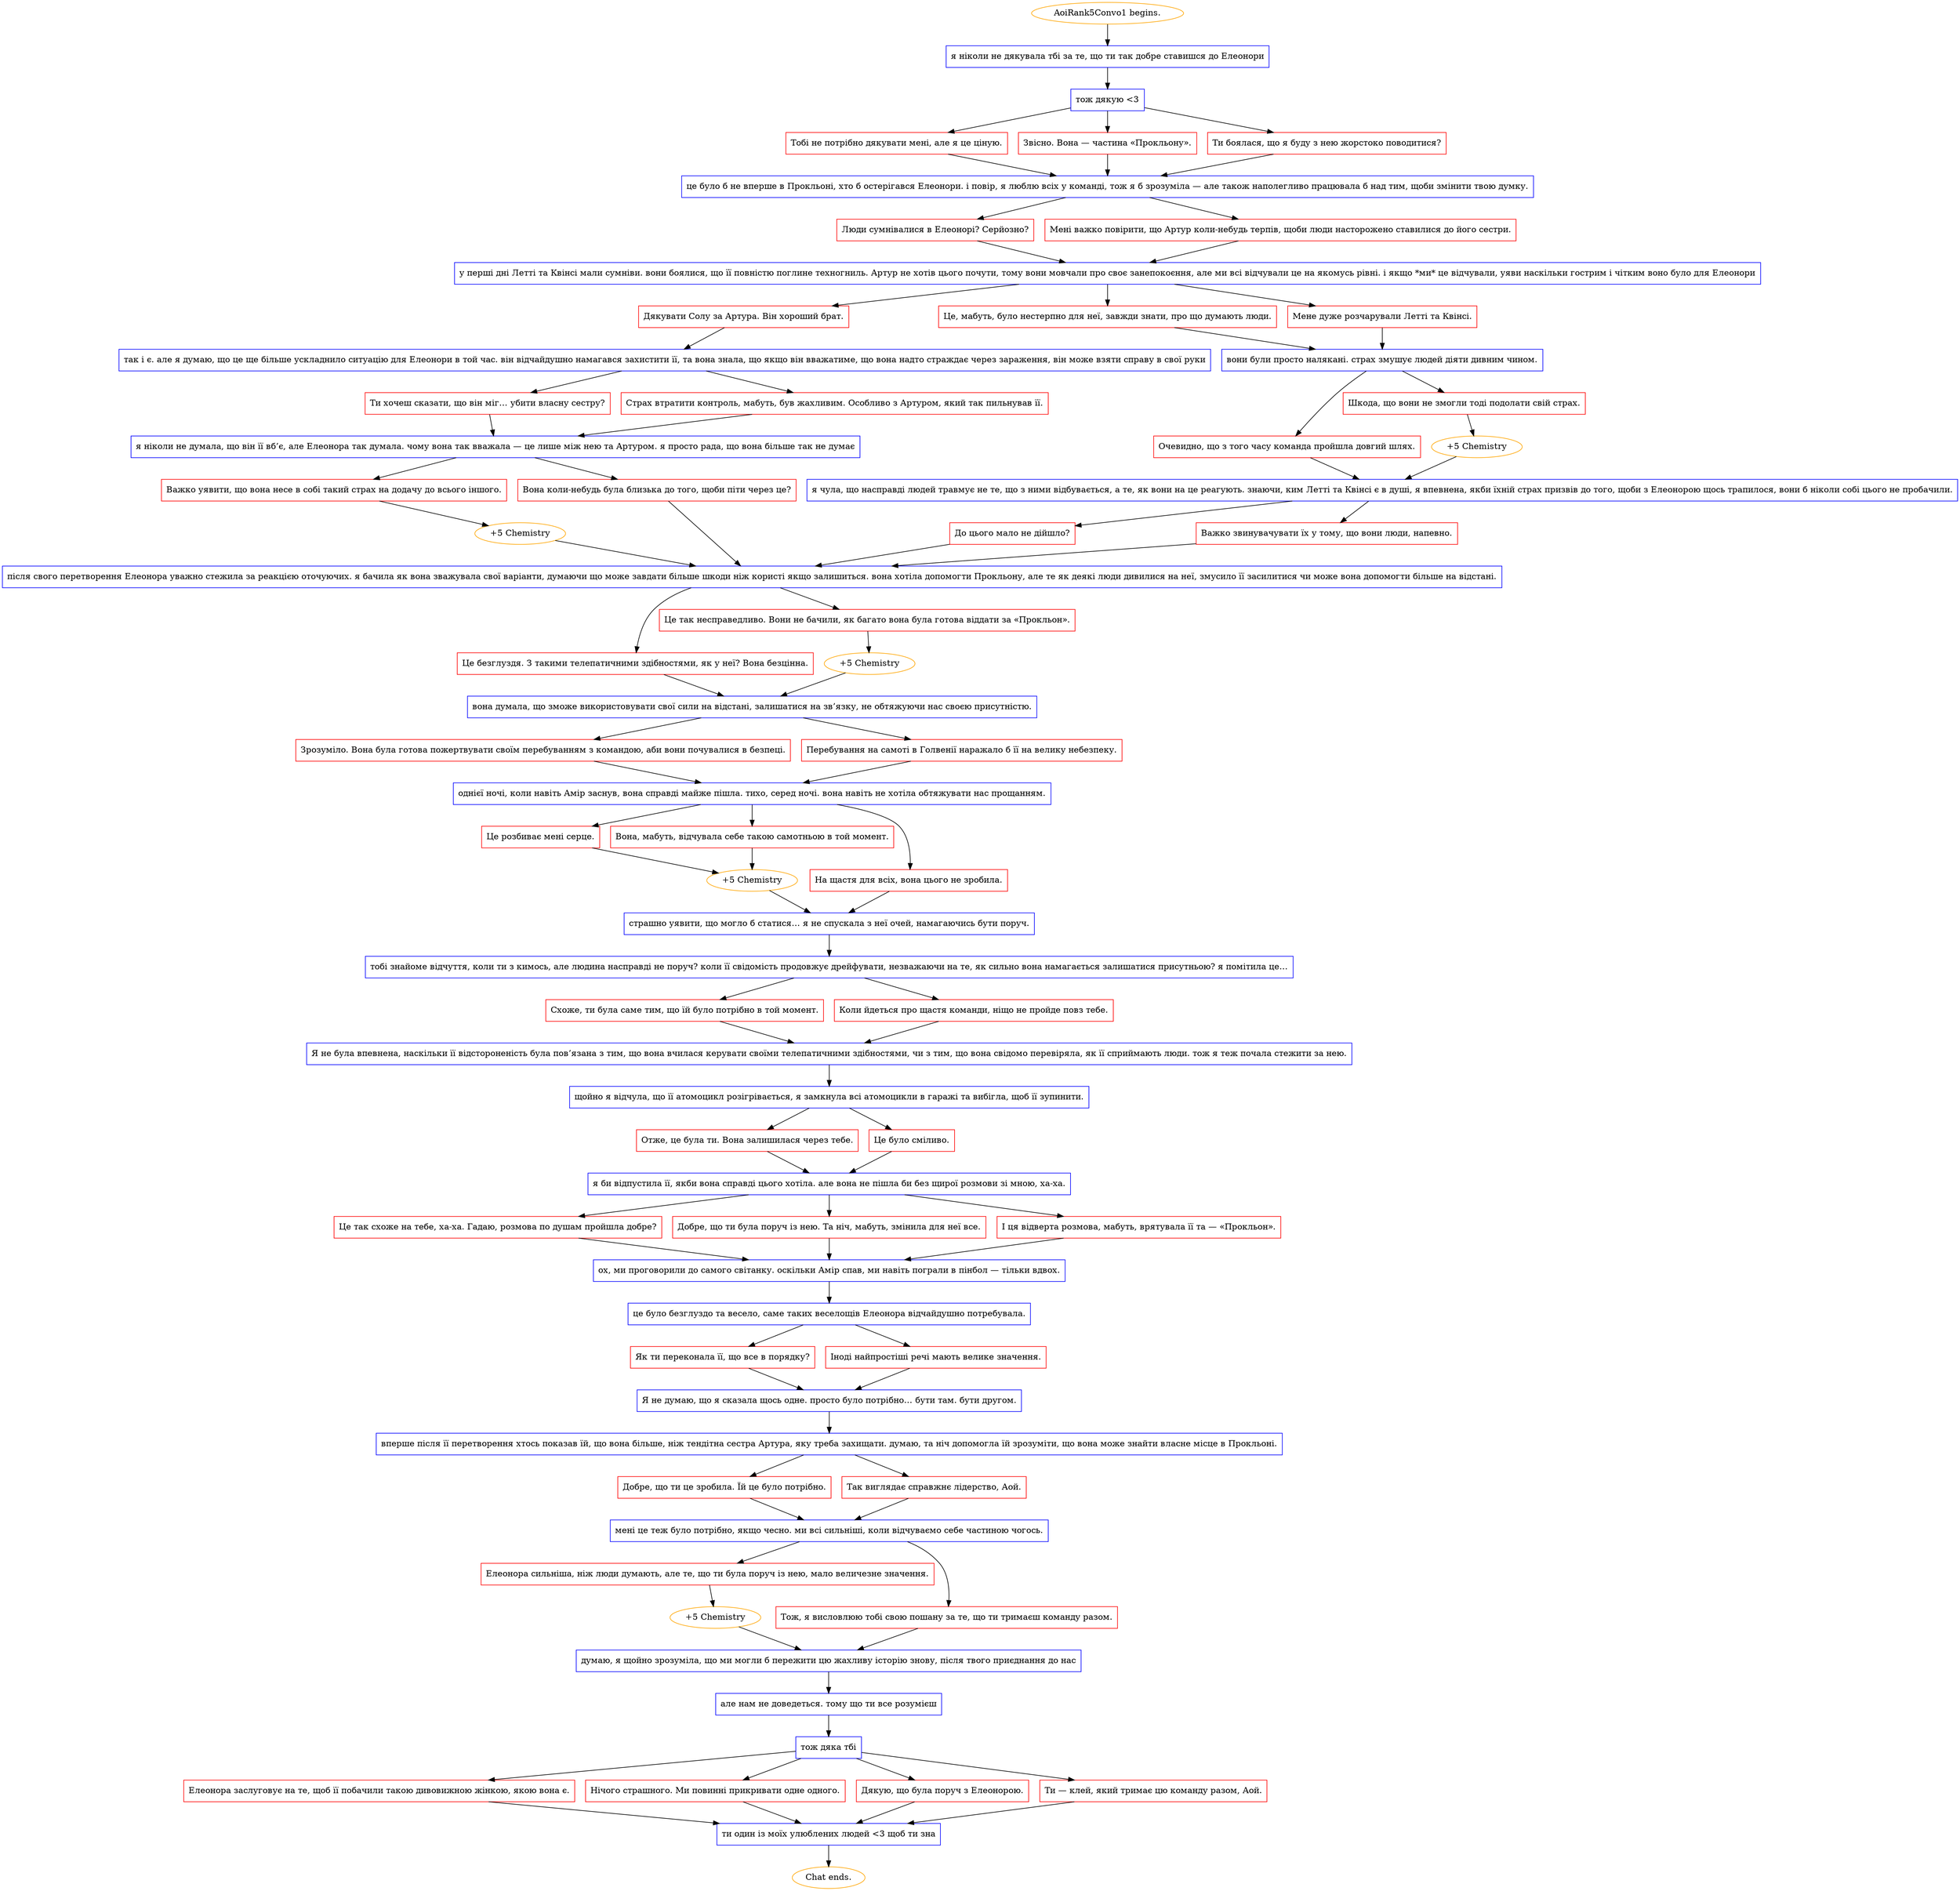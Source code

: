 digraph {
	"AoiRank5Convo1 begins." [color=orange];
		"AoiRank5Convo1 begins." -> j2776684010;
	j2776684010 [label="я ніколи не дякувала тбі за те, що ти так добре ставишся до Елеонори",shape=box,color=blue];
		j2776684010 -> j1605992201;
	j1605992201 [label="тож дякую <3",shape=box,color=blue];
		j1605992201 -> j3265040430;
		j1605992201 -> j270069417;
		j1605992201 -> j1906357949;
	j3265040430 [label="Тобі не потрібно дякувати мені, але я це ціную.",shape=box,color=red];
		j3265040430 -> j3600534208;
	j270069417 [label="Звісно. Вона — частина «Прокльону».",shape=box,color=red];
		j270069417 -> j3600534208;
	j1906357949 [label="Ти боялася, що я буду з нею жорстоко поводитися?",shape=box,color=red];
		j1906357949 -> j3600534208;
	j3600534208 [label="це було б не вперше в Прокльоні, хто б остерігався Елеонори. і повір, я люблю всіх у команді, тож я б зрозуміла — але також наполегливо працювала б над тим, щоби змінити твою думку.",shape=box,color=blue];
		j3600534208 -> j1132095518;
		j3600534208 -> j2707699218;
	j1132095518 [label="Люди сумнівалися в Елеонорі? Серйозно?",shape=box,color=red];
		j1132095518 -> j4143783872;
	j2707699218 [label="Мені важко повірити, що Артур коли-небудь терпів, щоби люди насторожено ставилися до його сестри.",shape=box,color=red];
		j2707699218 -> j4143783872;
	j4143783872 [label="у перші дні Летті та Квінсі мали сумніви. вони боялися, що її повністю поглине техногниль. Артур не хотів цього почути, тому вони мовчали про своє занепокоєння, але ми всі відчували це на якомусь рівні. і якщо *ми* це відчували, уяви наскільки гострим і чітким воно було для Елеонори",shape=box,color=blue];
		j4143783872 -> j1995947920;
		j4143783872 -> j3031393029;
		j4143783872 -> j142204018;
	j1995947920 [label="Дякувати Солу за Артура. Він хороший брат.",shape=box,color=red];
		j1995947920 -> j2269403215;
	j3031393029 [label="Це, мабуть, було нестерпно для неї, завжди знати, про що думають люди.",shape=box,color=red];
		j3031393029 -> j1349115366;
	j142204018 [label="Мене дуже розчарували Летті та Квінсі.",shape=box,color=red];
		j142204018 -> j1349115366;
	j2269403215 [label="так і є. але я думаю, що це ще більше ускладнило ситуацію для Елеонори в той час. він відчайдушно намагався захистити її, та вона знала, що якщо він вважатиме, що вона надто страждає через зараження, він може взяти справу в свої руки",shape=box,color=blue];
		j2269403215 -> j2121043357;
		j2269403215 -> j3565085502;
	j1349115366 [label="вони були просто налякані. страх змушує людей діяти дивним чином.",shape=box,color=blue];
		j1349115366 -> j2672932364;
		j1349115366 -> j1957482652;
	j2121043357 [label="Ти хочеш сказати, що він міг… убити власну сестру?",shape=box,color=red];
		j2121043357 -> j2873728885;
	j3565085502 [label="Страх втратити контроль, мабуть, був жахливим. Особливо з Артуром, який так пильнував її.",shape=box,color=red];
		j3565085502 -> j2873728885;
	j2672932364 [label="Очевидно, що з того часу команда пройшла довгий шлях.",shape=box,color=red];
		j2672932364 -> j2345423740;
	j1957482652 [label="Шкода, що вони не змогли тоді подолати свій страх.",shape=box,color=red];
		j1957482652 -> j3809749385;
	j2873728885 [label="я ніколи не думала, що він її вб’є, але Елеонора так думала. чому вона так вважала — це лише між нею та Артуром. я просто рада, що вона більше так не думає",shape=box,color=blue];
		j2873728885 -> j3149058939;
		j2873728885 -> j3330186020;
	j2345423740 [label="я чула, що насправді людей травмує не те, що з ними відбувається, а те, як вони на це реагують. знаючи, ким Летті та Квінсі є в душі, я впевнена, якби їхній страх призвів до того, щоби з Елеонорою щось трапилося, вони б ніколи собі цього не пробачили.",shape=box,color=blue];
		j2345423740 -> j1925766810;
		j2345423740 -> j906562014;
	j3809749385 [label="+5 Chemistry",color=orange];
		j3809749385 -> j2345423740;
	j3149058939 [label="Важко уявити, що вона несе в собі такий страх на додачу до всього іншого.",shape=box,color=red];
		j3149058939 -> j876144645;
	j3330186020 [label="Вона коли-небудь була близька до того, щоби піти через це?",shape=box,color=red];
		j3330186020 -> j3911556287;
	j1925766810 [label="До цього мало не дійшло?",shape=box,color=red];
		j1925766810 -> j3911556287;
	j906562014 [label="Важко звинувачувати їх у тому, що вони люди, напевно.",shape=box,color=red];
		j906562014 -> j3911556287;
	j876144645 [label="+5 Chemistry",color=orange];
		j876144645 -> j3911556287;
	j3911556287 [label="після свого перетворення Елеонора уважно стежила за реакцією оточуючих. я бачила як вона зважувала свої варіанти, думаючи що може завдати більше шкоди ніж користі якщо залишиться. вона хотіла допомогти Прокльону, але те як деякі люди дивилися на неї, змусило її засилитися чи може вона допомогти більше на відстані.",shape=box,color=blue];
		j3911556287 -> j894562514;
		j3911556287 -> j2491050206;
	j894562514 [label="Це безглуздя. З такими телепатичними здібностями, як у неї? Вона безцінна.",shape=box,color=red];
		j894562514 -> j98361876;
	j2491050206 [label="Це так несправедливо. Вони не бачили, як багато вона була готова віддати за «Прокльон».",shape=box,color=red];
		j2491050206 -> j2898406175;
	j98361876 [label="вона думала, що зможе використовувати свої сили на відстані, залишатися на зв’язку, не обтяжуючи нас своєю присутністю.",shape=box,color=blue];
		j98361876 -> j4059706865;
		j98361876 -> j2034300351;
	j2898406175 [label="+5 Chemistry",color=orange];
		j2898406175 -> j98361876;
	j4059706865 [label="Зрозуміло. Вона була готова пожертвувати своїм перебуванням з командою, аби вони почувалися в безпеці.",shape=box,color=red];
		j4059706865 -> j3626279813;
	j2034300351 [label="Перебування на самоті в Голвенії наражало б її на велику небезпеку.",shape=box,color=red];
		j2034300351 -> j3626279813;
	j3626279813 [label="однієї ночі, коли навіть Амір заснув, вона справді майже пішла. тихо, серед ночі. вона навіть не хотіла обтяжувати нас прощанням.",shape=box,color=blue];
		j3626279813 -> j2102557501;
		j3626279813 -> j2318805077;
		j3626279813 -> j335149039;
	j2102557501 [label="Це розбиває мені серце.",shape=box,color=red];
		j2102557501 -> j461979058;
	j2318805077 [label="На щастя для всіх, вона цього не зробила.",shape=box,color=red];
		j2318805077 -> j820449146;
	j335149039 [label="Вона, мабуть, відчувала себе такою самотньою в той момент.",shape=box,color=red];
		j335149039 -> j461979058;
	j461979058 [label="+5 Chemistry",color=orange];
		j461979058 -> j820449146;
	j820449146 [label="страшно уявити, що могло б статися… я не спускала з неї очей, намагаючись бути поруч.",shape=box,color=blue];
		j820449146 -> j1019985813;
	j1019985813 [label="тобі знайоме відчуття, коли ти з кимось, але людина насправді не поруч? коли її свідомість продовжує дрейфувати, незважаючи на те, як сильно вона намагається залишатися присутньою? я помітила це…",shape=box,color=blue];
		j1019985813 -> j956933611;
		j1019985813 -> j1453378740;
	j956933611 [label="Схоже, ти була саме тим, що їй було потрібно в той момент.",shape=box,color=red];
		j956933611 -> j1625553137;
	j1453378740 [label="Коли йдеться про щастя команди, ніщо не пройде повз тебе.",shape=box,color=red];
		j1453378740 -> j1625553137;
	j1625553137 [label="Я не була впевнена, наскільки її відстороненість була пов’язана з тим, що вона вчилася керувати своїми телепатичними здібностями, чи з тим, що вона свідомо перевіряла, як її сприймають люди. тож я теж почала стежити за нею.",shape=box,color=blue];
		j1625553137 -> j4076480650;
	j4076480650 [label="щойно я відчула, що її атомоцикл розігрівається, я замкнула всі атомоцикли в гаражі та вибігла, щоб її зупинити.",shape=box,color=blue];
		j4076480650 -> j3193787504;
		j4076480650 -> j3620688852;
	j3193787504 [label="Отже, це була ти. Вона залишилася через тебе.",shape=box,color=red];
		j3193787504 -> j437732149;
	j3620688852 [label="Це було сміливо.",shape=box,color=red];
		j3620688852 -> j437732149;
	j437732149 [label="я би відпустила її, якби вона справді цього хотіла. але вона не пішла би без щирої розмови зі мною, ха-ха.",shape=box,color=blue];
		j437732149 -> j3799606315;
		j437732149 -> j3686797837;
		j437732149 -> j565005408;
	j3799606315 [label="Це так схоже на тебе, ха-ха. Гадаю, розмова по душам пройшла добре?",shape=box,color=red];
		j3799606315 -> j2013262353;
	j3686797837 [label="Добре, що ти була поруч із нею. Та ніч, мабуть, змінила для неї все.",shape=box,color=red];
		j3686797837 -> j2013262353;
	j565005408 [label="І ця відверта розмова, мабуть, врятувала її та — «Прокльон».",shape=box,color=red];
		j565005408 -> j2013262353;
	j2013262353 [label="ох, ми проговорили до самого світанку. оскільки Амір спав, ми навіть пограли в пінбол — тільки вдвох.",shape=box,color=blue];
		j2013262353 -> j4150478586;
	j4150478586 [label="це було безглуздо та весело, саме таких веселощів Елеонора відчайдушно потребувала.",shape=box,color=blue];
		j4150478586 -> j2636817521;
		j4150478586 -> j3090201942;
	j2636817521 [label="Як ти переконала її, що все в порядку?",shape=box,color=red];
		j2636817521 -> j3669050555;
	j3090201942 [label="Іноді найпростіші речі мають велике значення.",shape=box,color=red];
		j3090201942 -> j3669050555;
	j3669050555 [label="Я не думаю, що я сказала щось одне. просто було потрібно… бути там. бути другом.",shape=box,color=blue];
		j3669050555 -> j870883730;
	j870883730 [label="вперше після її перетворення хтось показав їй, що вона більше, ніж тендітна сестра Артура, яку треба захищати. думаю, та ніч допомогла їй зрозуміти, що вона може знайти власне місце в Прокльоні.",shape=box,color=blue];
		j870883730 -> j2097127497;
		j870883730 -> j292639183;
	j2097127497 [label="Добре, що ти це зробила. Їй це було потрібно.",shape=box,color=red];
		j2097127497 -> j9161139;
	j292639183 [label="Так виглядає справжнє лідерство, Аой.",shape=box,color=red];
		j292639183 -> j9161139;
	j9161139 [label="мені це теж було потрібно, якщо чесно. ми всі сильніші, коли відчуваємо себе частиною чогось.",shape=box,color=blue];
		j9161139 -> j1134826056;
		j9161139 -> j4139814849;
	j1134826056 [label="Елеонора сильніша, ніж люди думають, але те, що ти була поруч із нею, мало величезне значення.",shape=box,color=red];
		j1134826056 -> j1593595208;
	j4139814849 [label="Тож, я висловлюю тобі свою пошану за те, що ти тримаєш команду разом.",shape=box,color=red];
		j4139814849 -> j1415352280;
	j1593595208 [label="+5 Chemistry",color=orange];
		j1593595208 -> j1415352280;
	j1415352280 [label="думаю, я щойно зрозуміла, що ми могли б пережити цю жахливу історію знову, після твого приєднання до нас",shape=box,color=blue];
		j1415352280 -> j270348399;
	j270348399 [label="але нам не доведеться. тому що ти все розумієш",shape=box,color=blue];
		j270348399 -> j121559613;
	j121559613 [label="тож дяка тбі",shape=box,color=blue];
		j121559613 -> j2392445231;
		j121559613 -> j3907909250;
		j121559613 -> j2185783957;
		j121559613 -> j865140544;
	j2392445231 [label="Елеонора заслуговує на те, щоб її побачили такою дивовижною жінкою, якою вона є.",shape=box,color=red];
		j2392445231 -> j2404579219;
	j3907909250 [label="Нічого страшного. Ми повинні прикривати одне одного.",shape=box,color=red];
		j3907909250 -> j2404579219;
	j2185783957 [label="Дякую, що була поруч з Елеонорою.",shape=box,color=red];
		j2185783957 -> j2404579219;
	j865140544 [label="Ти — клей, який тримає цю команду разом, Аой.",shape=box,color=red];
		j865140544 -> j2404579219;
	j2404579219 [label="ти один із моїх улюблених людей <3 щоб ти зна",shape=box,color=blue];
		j2404579219 -> "Chat ends.";
	"Chat ends." [color=orange];
}